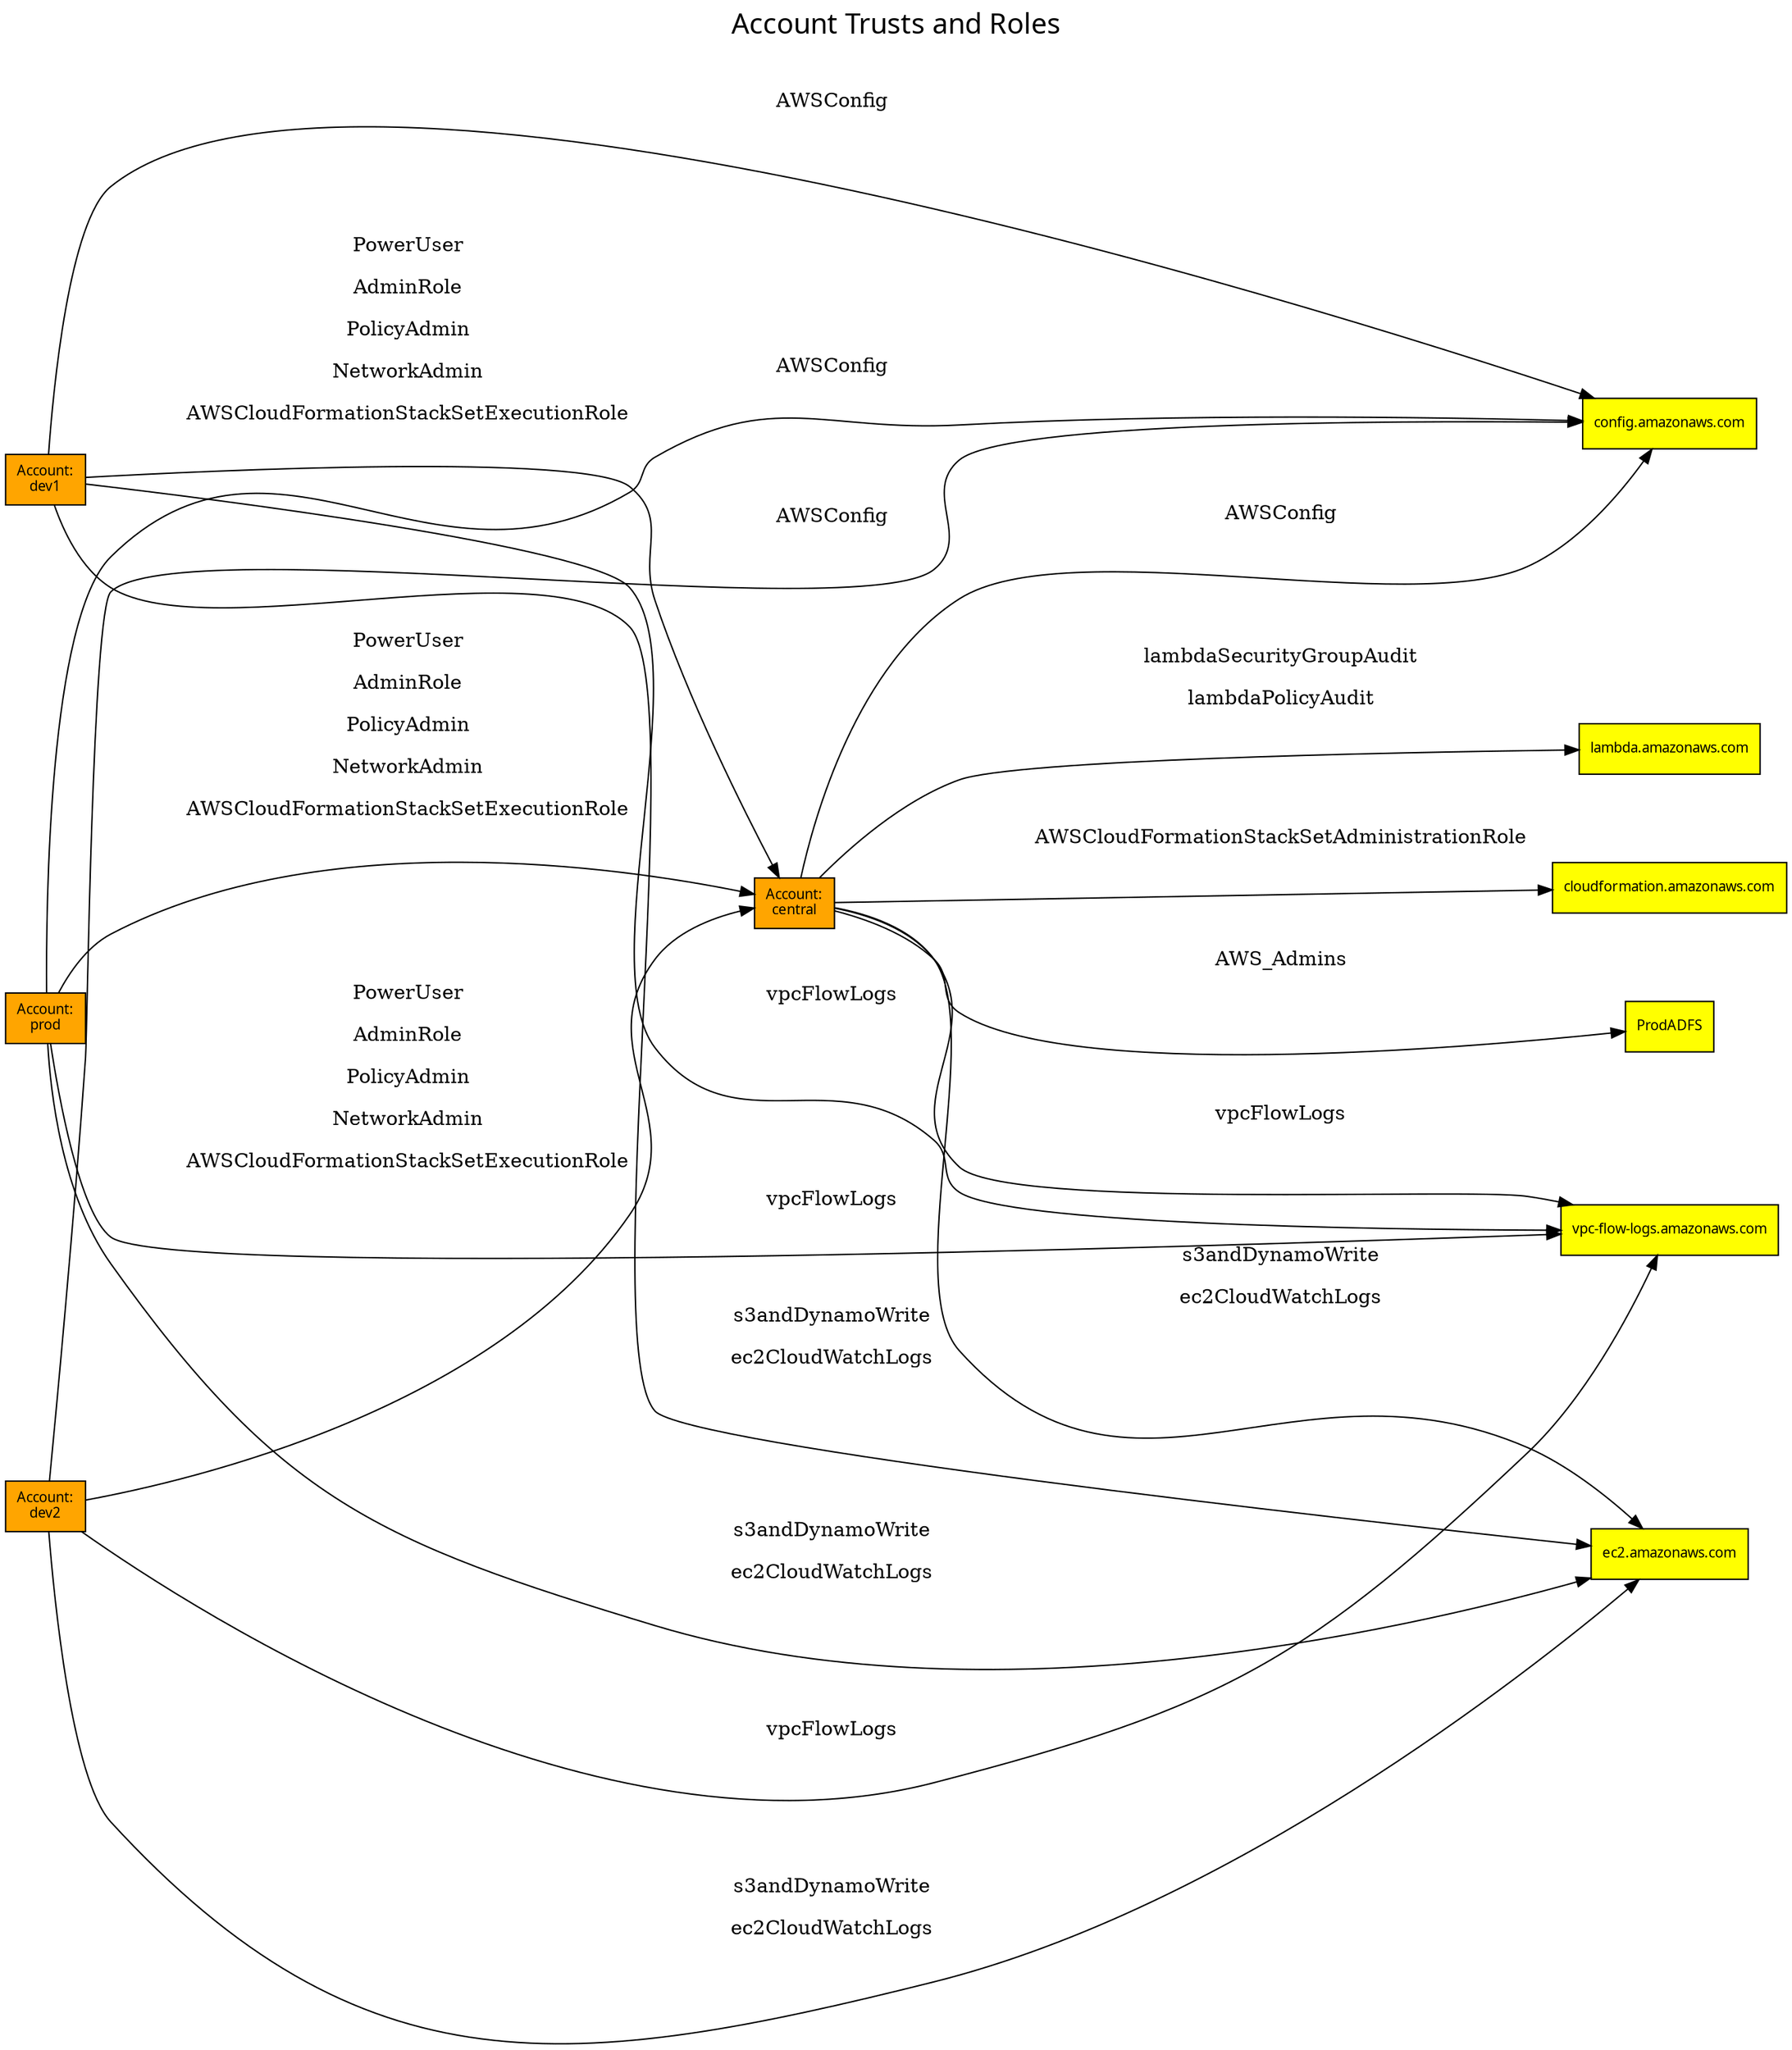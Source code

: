 digraph G {

  graph [label="Account Trusts and Roles" labelloc=t fontsize=20 fontname="Verdana" rankdir="LR"];
  node [shape=record fontsize=10 fontname="Verdana" style="filled"];



    "dev2" [label="Account:\ndev2",fillcolor=orange]

    

      "vpc-flow-logs.amazonaws.com" [label="vpc-flow-logs.amazonaws.com", fillcolor=yellow]
      "dev2" -> "vpc-flow-logs.amazonaws.com"
        [label="
          
            vpcFlowLogs
          
        " labeltooltip="this is a tooltip"]

    

      "central" [label="central", fillcolor=yellow]
      "dev2" -> "central"
        [label="
          
            PowerUser
          
            AdminRole
          
            PolicyAdmin
          
            NetworkAdmin
          
            AWSCloudFormationStackSetExecutionRole
          
        " labeltooltip="this is a tooltip"]

    

      "config.amazonaws.com" [label="config.amazonaws.com", fillcolor=yellow]
      "dev2" -> "config.amazonaws.com"
        [label="
          
            AWSConfig
          
        " labeltooltip="this is a tooltip"]

    

      "ec2.amazonaws.com" [label="ec2.amazonaws.com", fillcolor=yellow]
      "dev2" -> "ec2.amazonaws.com"
        [label="
          
            s3andDynamoWrite
          
            ec2CloudWatchLogs
          
        " labeltooltip="this is a tooltip"]

    



    "dev1" [label="Account:\ndev1",fillcolor=orange]

    

      "vpc-flow-logs.amazonaws.com" [label="vpc-flow-logs.amazonaws.com", fillcolor=yellow]
      "dev1" -> "vpc-flow-logs.amazonaws.com"
        [label="
          
            vpcFlowLogs
          
        " labeltooltip="this is a tooltip"]

    

      "central" [label="central", fillcolor=yellow]
      "dev1" -> "central"
        [label="
          
            PowerUser
          
            AdminRole
          
            PolicyAdmin
          
            NetworkAdmin
          
            AWSCloudFormationStackSetExecutionRole
          
        " labeltooltip="this is a tooltip"]

    

      "config.amazonaws.com" [label="config.amazonaws.com", fillcolor=yellow]
      "dev1" -> "config.amazonaws.com"
        [label="
          
            AWSConfig
          
        " labeltooltip="this is a tooltip"]

    

      "ec2.amazonaws.com" [label="ec2.amazonaws.com", fillcolor=yellow]
      "dev1" -> "ec2.amazonaws.com"
        [label="
          
            s3andDynamoWrite
          
            ec2CloudWatchLogs
          
        " labeltooltip="this is a tooltip"]

    



    "prod" [label="Account:\nprod",fillcolor=orange]

    

      "vpc-flow-logs.amazonaws.com" [label="vpc-flow-logs.amazonaws.com", fillcolor=yellow]
      "prod" -> "vpc-flow-logs.amazonaws.com"
        [label="
          
            vpcFlowLogs
          
        " labeltooltip="this is a tooltip"]

    

      "central" [label="central", fillcolor=yellow]
      "prod" -> "central"
        [label="
          
            PowerUser
          
            AdminRole
          
            PolicyAdmin
          
            NetworkAdmin
          
            AWSCloudFormationStackSetExecutionRole
          
        " labeltooltip="this is a tooltip"]

    

      "config.amazonaws.com" [label="config.amazonaws.com", fillcolor=yellow]
      "prod" -> "config.amazonaws.com"
        [label="
          
            AWSConfig
          
        " labeltooltip="this is a tooltip"]

    

      "ec2.amazonaws.com" [label="ec2.amazonaws.com", fillcolor=yellow]
      "prod" -> "ec2.amazonaws.com"
        [label="
          
            s3andDynamoWrite
          
            ec2CloudWatchLogs
          
        " labeltooltip="this is a tooltip"]

    



    "central" [label="Account:\ncentral",fillcolor=orange]

    

      "config.amazonaws.com" [label="config.amazonaws.com", fillcolor=yellow]
      "central" -> "config.amazonaws.com"
        [label="
          
            AWSConfig
          
        " labeltooltip="this is a tooltip"]

    

      "vpc-flow-logs.amazonaws.com" [label="vpc-flow-logs.amazonaws.com", fillcolor=yellow]
      "central" -> "vpc-flow-logs.amazonaws.com"
        [label="
          
            vpcFlowLogs
          
        " labeltooltip="this is a tooltip"]

    

      "ec2.amazonaws.com" [label="ec2.amazonaws.com", fillcolor=yellow]
      "central" -> "ec2.amazonaws.com"
        [label="
          
            s3andDynamoWrite
          
            ec2CloudWatchLogs
          
        " labeltooltip="this is a tooltip"]

    

      "cloudformation.amazonaws.com" [label="cloudformation.amazonaws.com", fillcolor=yellow]
      "central" -> "cloudformation.amazonaws.com"
        [label="
          
            AWSCloudFormationStackSetAdministrationRole
          
        " labeltooltip="this is a tooltip"]

    

      "ProdADFS" [label="ProdADFS", fillcolor=yellow]
      "central" -> "ProdADFS"
        [label="
          
            AWS_Admins
          
        " labeltooltip="this is a tooltip"]

    

      "lambda.amazonaws.com" [label="lambda.amazonaws.com", fillcolor=yellow]
      "central" -> "lambda.amazonaws.com"
        [label="
          
            lambdaSecurityGroupAudit
          
            lambdaPolicyAudit
          
        " labeltooltip="this is a tooltip"]

    



}
